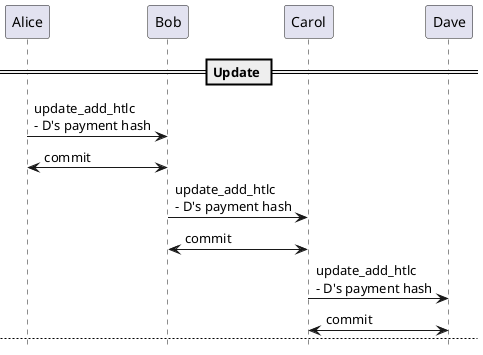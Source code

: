 @startuml
'title Payment Sequence
hide footbox
participant Alice
participant Bob
participant Carol
participant Dave

== Update ==

Alice -> Bob: update_add_htlc\n- D's payment hash
Alice <-> Bob: commit

Bob -> Carol: update_add_htlc\n- D's payment hash
Bob <-> Carol: commit

Carol -> Dave: update_add_htlc\n- D's payment hash
Carol <-> Dave: commit

newpage

== Settlement ==

Dave -> Carol: update_fulfill_htlc\n- D's preimage
Carol -> Bob: update_fulfill_htlc\n- D's preimage
Bob -> Alice: update_fulfill_htlc\n- D's preimage

Dave <-> Carol: commit
Carol <-> Bob: commit
Bob <-> Alice: commit

@enduml
